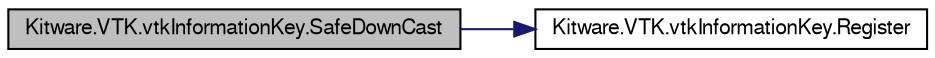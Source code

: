 digraph G
{
  bgcolor="transparent";
  edge [fontname="FreeSans",fontsize="10",labelfontname="FreeSans",labelfontsize="10"];
  node [fontname="FreeSans",fontsize="10",shape=record];
  rankdir="LR";
  Node1 [label="Kitware.VTK.vtkInformationKey.SafeDownCast",height=0.2,width=0.4,color="black", fillcolor="grey75", style="filled" fontcolor="black"];
  Node1 -> Node2 [color="midnightblue",fontsize="10",style="solid",fontname="FreeSans"];
  Node2 [label="Kitware.VTK.vtkInformationKey.Register",height=0.2,width=0.4,color="black",URL="$class_kitware_1_1_v_t_k_1_1vtk_information_key.html#a8c2180b365ba1dcb3acfb82a47eac664",tooltip="Prevent normal vtkObject reference counting behavior."];
}
